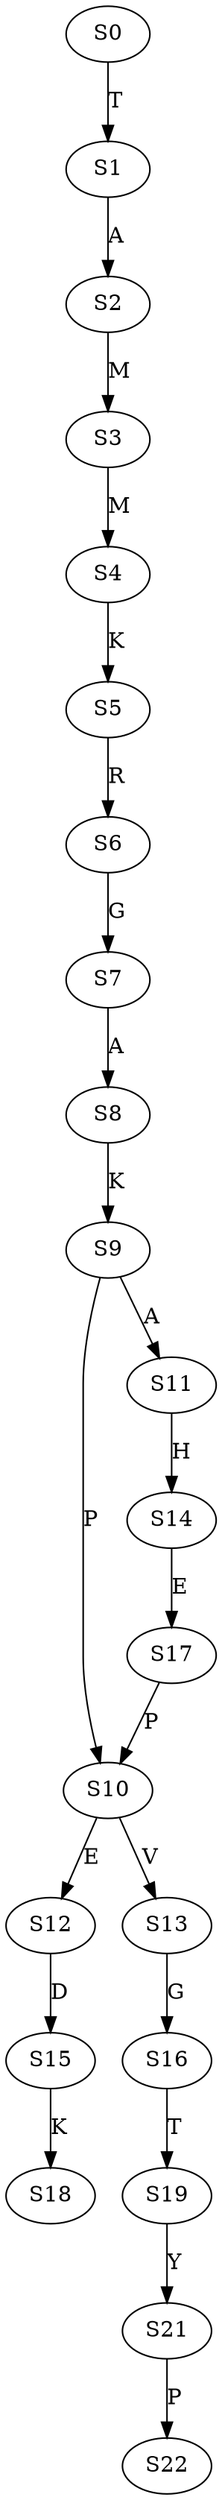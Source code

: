 strict digraph  {
	S0 -> S1 [ label = T ];
	S1 -> S2 [ label = A ];
	S2 -> S3 [ label = M ];
	S3 -> S4 [ label = M ];
	S4 -> S5 [ label = K ];
	S5 -> S6 [ label = R ];
	S6 -> S7 [ label = G ];
	S7 -> S8 [ label = A ];
	S8 -> S9 [ label = K ];
	S9 -> S10 [ label = P ];
	S9 -> S11 [ label = A ];
	S10 -> S12 [ label = E ];
	S10 -> S13 [ label = V ];
	S11 -> S14 [ label = H ];
	S12 -> S15 [ label = D ];
	S13 -> S16 [ label = G ];
	S14 -> S17 [ label = E ];
	S15 -> S18 [ label = K ];
	S16 -> S19 [ label = T ];
	S17 -> S10 [ label = P ];
	S19 -> S21 [ label = Y ];
	S21 -> S22 [ label = P ];
}
